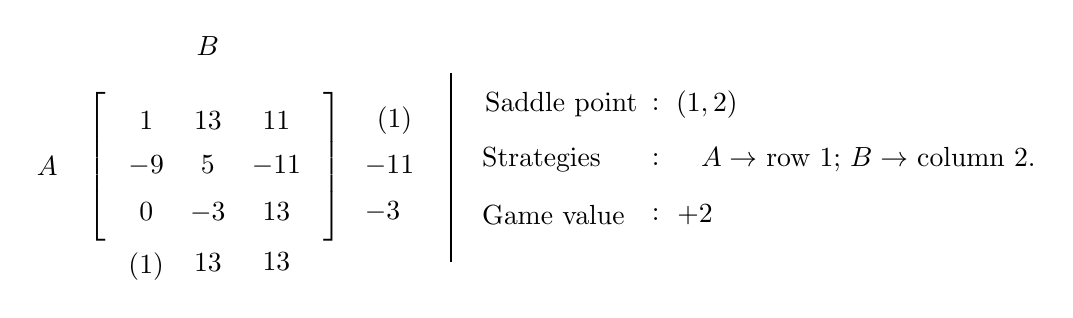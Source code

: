 \begin{tikzpicture}
    \matrix [matrix of math nodes,left delimiter={[},right delimiter={]},row sep=0.1cm,column sep=0.1cm] (m) {
          1 & 13&11 \\
          -9&5 & -11 \\
          0&-3&13\\
          };
          \node[below=.4 cm] at (m-3-1) {$(1)$};
          \node[below=.4 cm] at (m-3-2) {$13$};
          \node[below=.4 cm] at (m-3-3) {$13$};
          \node[above=.7 cm] at (m-1-2)  {$B$};
      
          \node[right=1.15 cm] at (m-1-3) {$(1)$};
          \node[right=1 cm] at (m-2-3) {$-11$};
          \node[right=1 cm] at (m-3-3) {$-3$};
          
          \node[left=1 cm] at (m-2-1) {$A$};
          \draw[black,thick] (3,-1.2)--(3,1.2);
          \node at (4.4,0.8) {Saddle point};
          \node at (4.15,0.1) {Strategies};
          \node at (4.3,-0.6) {Game value};
          
          \node at (5.6,0.8) {:};
          \node at (5.6,0.1) {:};
          \node at (5.6,-0.6) {:};
          
          \node at (6.25,0.8) {$(1,2)$};
          \node at (8.3,0.1) {$A\rightarrow$ row 1; $B\rightarrow$ column 2.};
          \node at (6.1,-0.6) {$+2$};
    \end{tikzpicture}